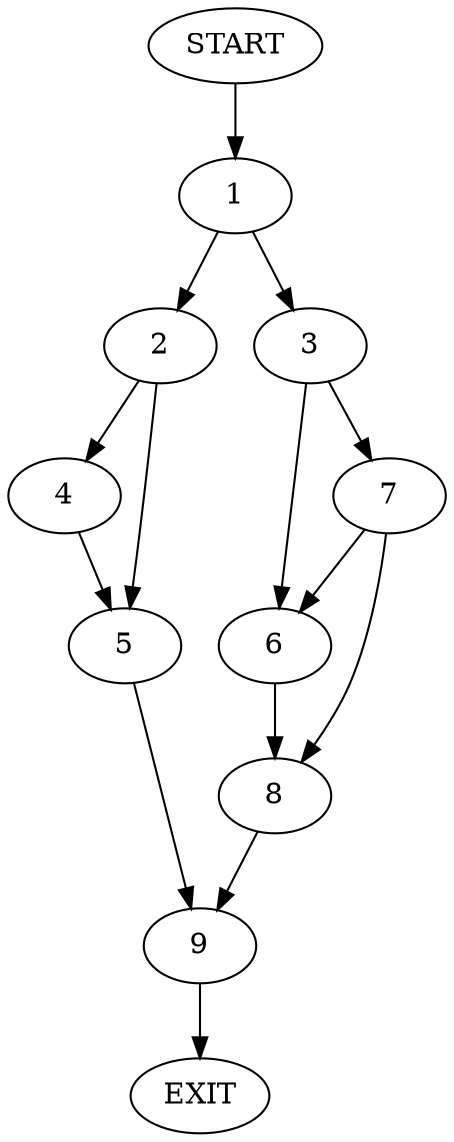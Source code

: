 digraph {
0 [label="START"]
10 [label="EXIT"]
0 -> 1
1 -> 2
1 -> 3
2 -> 4
2 -> 5
3 -> 6
3 -> 7
7 -> 6
7 -> 8
6 -> 8
8 -> 9
9 -> 10
4 -> 5
5 -> 9
}
